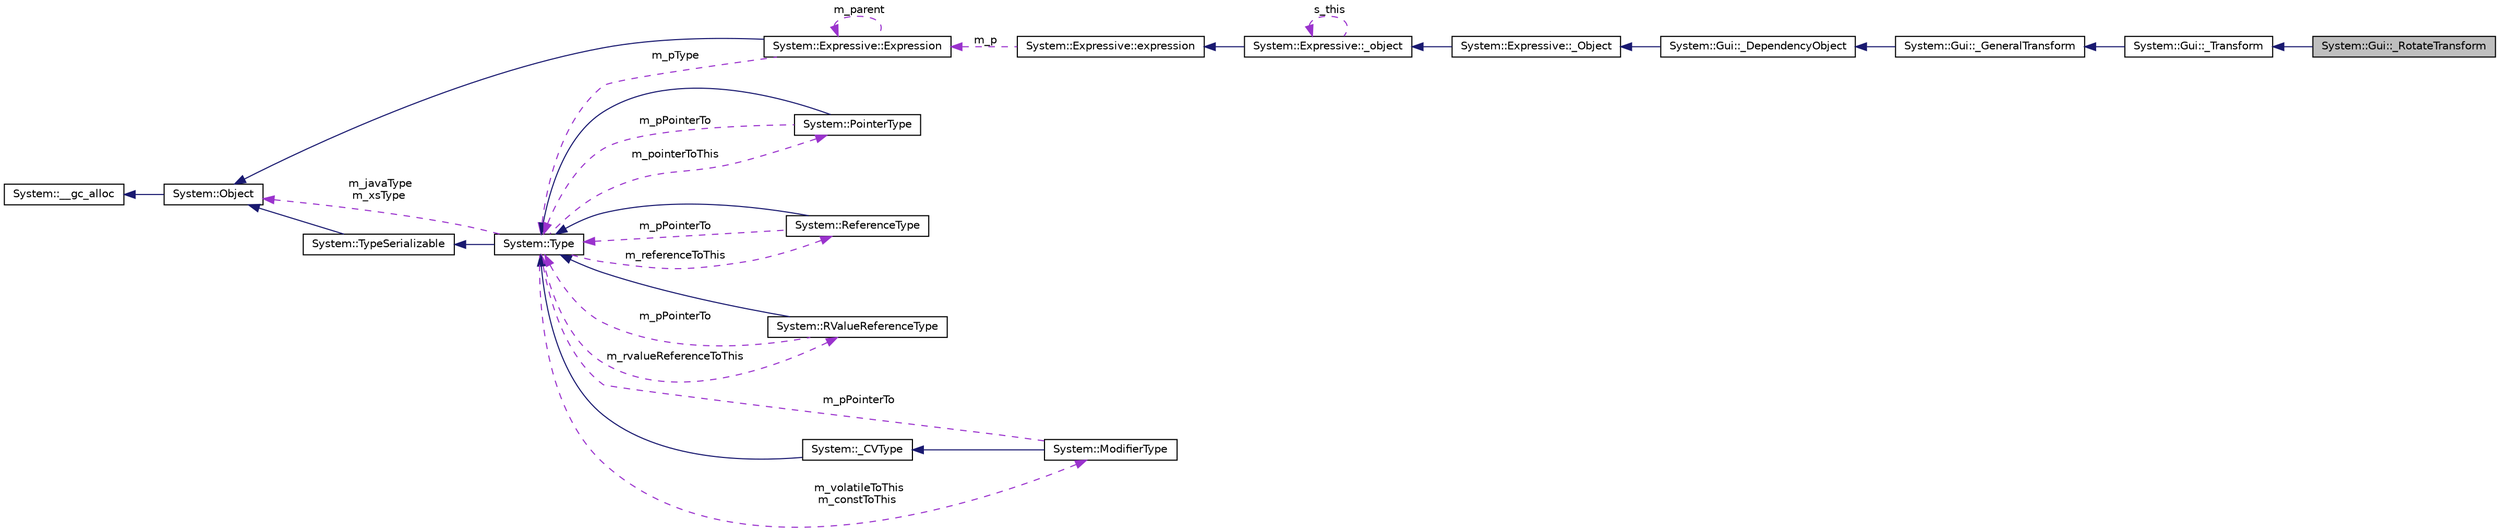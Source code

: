 digraph G
{
  edge [fontname="Helvetica",fontsize="10",labelfontname="Helvetica",labelfontsize="10"];
  node [fontname="Helvetica",fontsize="10",shape=record];
  rankdir="LR";
  Node1 [label="System::Gui::_RotateTransform",height=0.2,width=0.4,color="black", fillcolor="grey75", style="filled" fontcolor="black"];
  Node2 -> Node1 [dir="back",color="midnightblue",fontsize="10",style="solid",fontname="Helvetica"];
  Node2 [label="System::Gui::_Transform",height=0.2,width=0.4,color="black", fillcolor="white", style="filled",URL="$class_system_1_1_gui_1_1___transform.html"];
  Node3 -> Node2 [dir="back",color="midnightblue",fontsize="10",style="solid",fontname="Helvetica"];
  Node3 [label="System::Gui::_GeneralTransform",height=0.2,width=0.4,color="black", fillcolor="white", style="filled",URL="$class_system_1_1_gui_1_1___general_transform.html"];
  Node4 -> Node3 [dir="back",color="midnightblue",fontsize="10",style="solid",fontname="Helvetica"];
  Node4 [label="System::Gui::_DependencyObject",height=0.2,width=0.4,color="black", fillcolor="white", style="filled",URL="$class_system_1_1_gui_1_1___dependency_object.html"];
  Node5 -> Node4 [dir="back",color="midnightblue",fontsize="10",style="solid",fontname="Helvetica"];
  Node5 [label="System::Expressive::_Object",height=0.2,width=0.4,color="black", fillcolor="white", style="filled",URL="$class_system_1_1_expressive_1_1___object.html"];
  Node6 -> Node5 [dir="back",color="midnightblue",fontsize="10",style="solid",fontname="Helvetica"];
  Node6 [label="System::Expressive::_object",height=0.2,width=0.4,color="black", fillcolor="white", style="filled",URL="$class_system_1_1_expressive_1_1__object.html"];
  Node7 -> Node6 [dir="back",color="midnightblue",fontsize="10",style="solid",fontname="Helvetica"];
  Node7 [label="System::Expressive::expression",height=0.2,width=0.4,color="black", fillcolor="white", style="filled",URL="$class_system_1_1_expressive_1_1expression.html"];
  Node8 -> Node7 [dir="back",color="darkorchid3",fontsize="10",style="dashed",label=" m_p" ,fontname="Helvetica"];
  Node8 [label="System::Expressive::Expression",height=0.2,width=0.4,color="black", fillcolor="white", style="filled",URL="$class_system_1_1_expressive_1_1_expression.html"];
  Node9 -> Node8 [dir="back",color="midnightblue",fontsize="10",style="solid",fontname="Helvetica"];
  Node9 [label="System::Object",height=0.2,width=0.4,color="black", fillcolor="white", style="filled",URL="$class_system_1_1_object.html"];
  Node10 -> Node9 [dir="back",color="midnightblue",fontsize="10",style="solid",fontname="Helvetica"];
  Node10 [label="System::__gc_alloc",height=0.2,width=0.4,color="black", fillcolor="white", style="filled",URL="$class_system_1_1____gc__alloc.html"];
  Node11 -> Node8 [dir="back",color="darkorchid3",fontsize="10",style="dashed",label=" m_pType" ,fontname="Helvetica"];
  Node11 [label="System::Type",height=0.2,width=0.4,color="black", fillcolor="white", style="filled",URL="$class_system_1_1_type.html"];
  Node12 -> Node11 [dir="back",color="midnightblue",fontsize="10",style="solid",fontname="Helvetica"];
  Node12 [label="System::TypeSerializable",height=0.2,width=0.4,color="black", fillcolor="white", style="filled",URL="$class_system_1_1_type_serializable.html"];
  Node9 -> Node12 [dir="back",color="midnightblue",fontsize="10",style="solid",fontname="Helvetica"];
  Node13 -> Node11 [dir="back",color="darkorchid3",fontsize="10",style="dashed",label=" m_pointerToThis" ,fontname="Helvetica"];
  Node13 [label="System::PointerType",height=0.2,width=0.4,color="black", fillcolor="white", style="filled",URL="$class_system_1_1_pointer_type.html"];
  Node11 -> Node13 [dir="back",color="midnightblue",fontsize="10",style="solid",fontname="Helvetica"];
  Node11 -> Node13 [dir="back",color="darkorchid3",fontsize="10",style="dashed",label=" m_pPointerTo" ,fontname="Helvetica"];
  Node14 -> Node11 [dir="back",color="darkorchid3",fontsize="10",style="dashed",label=" m_referenceToThis" ,fontname="Helvetica"];
  Node14 [label="System::ReferenceType",height=0.2,width=0.4,color="black", fillcolor="white", style="filled",URL="$class_system_1_1_reference_type.html"];
  Node11 -> Node14 [dir="back",color="midnightblue",fontsize="10",style="solid",fontname="Helvetica"];
  Node11 -> Node14 [dir="back",color="darkorchid3",fontsize="10",style="dashed",label=" m_pPointerTo" ,fontname="Helvetica"];
  Node15 -> Node11 [dir="back",color="darkorchid3",fontsize="10",style="dashed",label=" m_rvalueReferenceToThis" ,fontname="Helvetica"];
  Node15 [label="System::RValueReferenceType",height=0.2,width=0.4,color="black", fillcolor="white", style="filled",URL="$class_system_1_1_r_value_reference_type.html"];
  Node11 -> Node15 [dir="back",color="midnightblue",fontsize="10",style="solid",fontname="Helvetica"];
  Node11 -> Node15 [dir="back",color="darkorchid3",fontsize="10",style="dashed",label=" m_pPointerTo" ,fontname="Helvetica"];
  Node16 -> Node11 [dir="back",color="darkorchid3",fontsize="10",style="dashed",label=" m_volatileToThis\nm_constToThis" ,fontname="Helvetica"];
  Node16 [label="System::ModifierType",height=0.2,width=0.4,color="black", fillcolor="white", style="filled",URL="$class_system_1_1_modifier_type.html"];
  Node17 -> Node16 [dir="back",color="midnightblue",fontsize="10",style="solid",fontname="Helvetica"];
  Node17 [label="System::_CVType",height=0.2,width=0.4,color="black", fillcolor="white", style="filled",URL="$class_system_1_1___c_v_type.html"];
  Node11 -> Node17 [dir="back",color="midnightblue",fontsize="10",style="solid",fontname="Helvetica"];
  Node11 -> Node16 [dir="back",color="darkorchid3",fontsize="10",style="dashed",label=" m_pPointerTo" ,fontname="Helvetica"];
  Node9 -> Node11 [dir="back",color="darkorchid3",fontsize="10",style="dashed",label=" m_javaType\nm_xsType" ,fontname="Helvetica"];
  Node8 -> Node8 [dir="back",color="darkorchid3",fontsize="10",style="dashed",label=" m_parent" ,fontname="Helvetica"];
  Node6 -> Node6 [dir="back",color="darkorchid3",fontsize="10",style="dashed",label=" s_this" ,fontname="Helvetica"];
}
